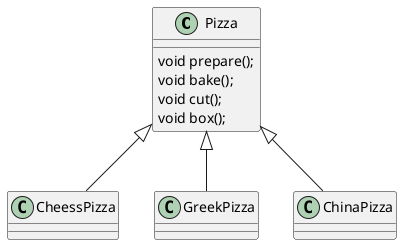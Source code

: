@startuml

class Pizza{
void prepare();
void bake();
void cut();
void box();
}

class CheessPizza extends Pizza{
}
class GreekPizza extends Pizza{
}
class ChinaPizza extends Pizza{
}

@enduml